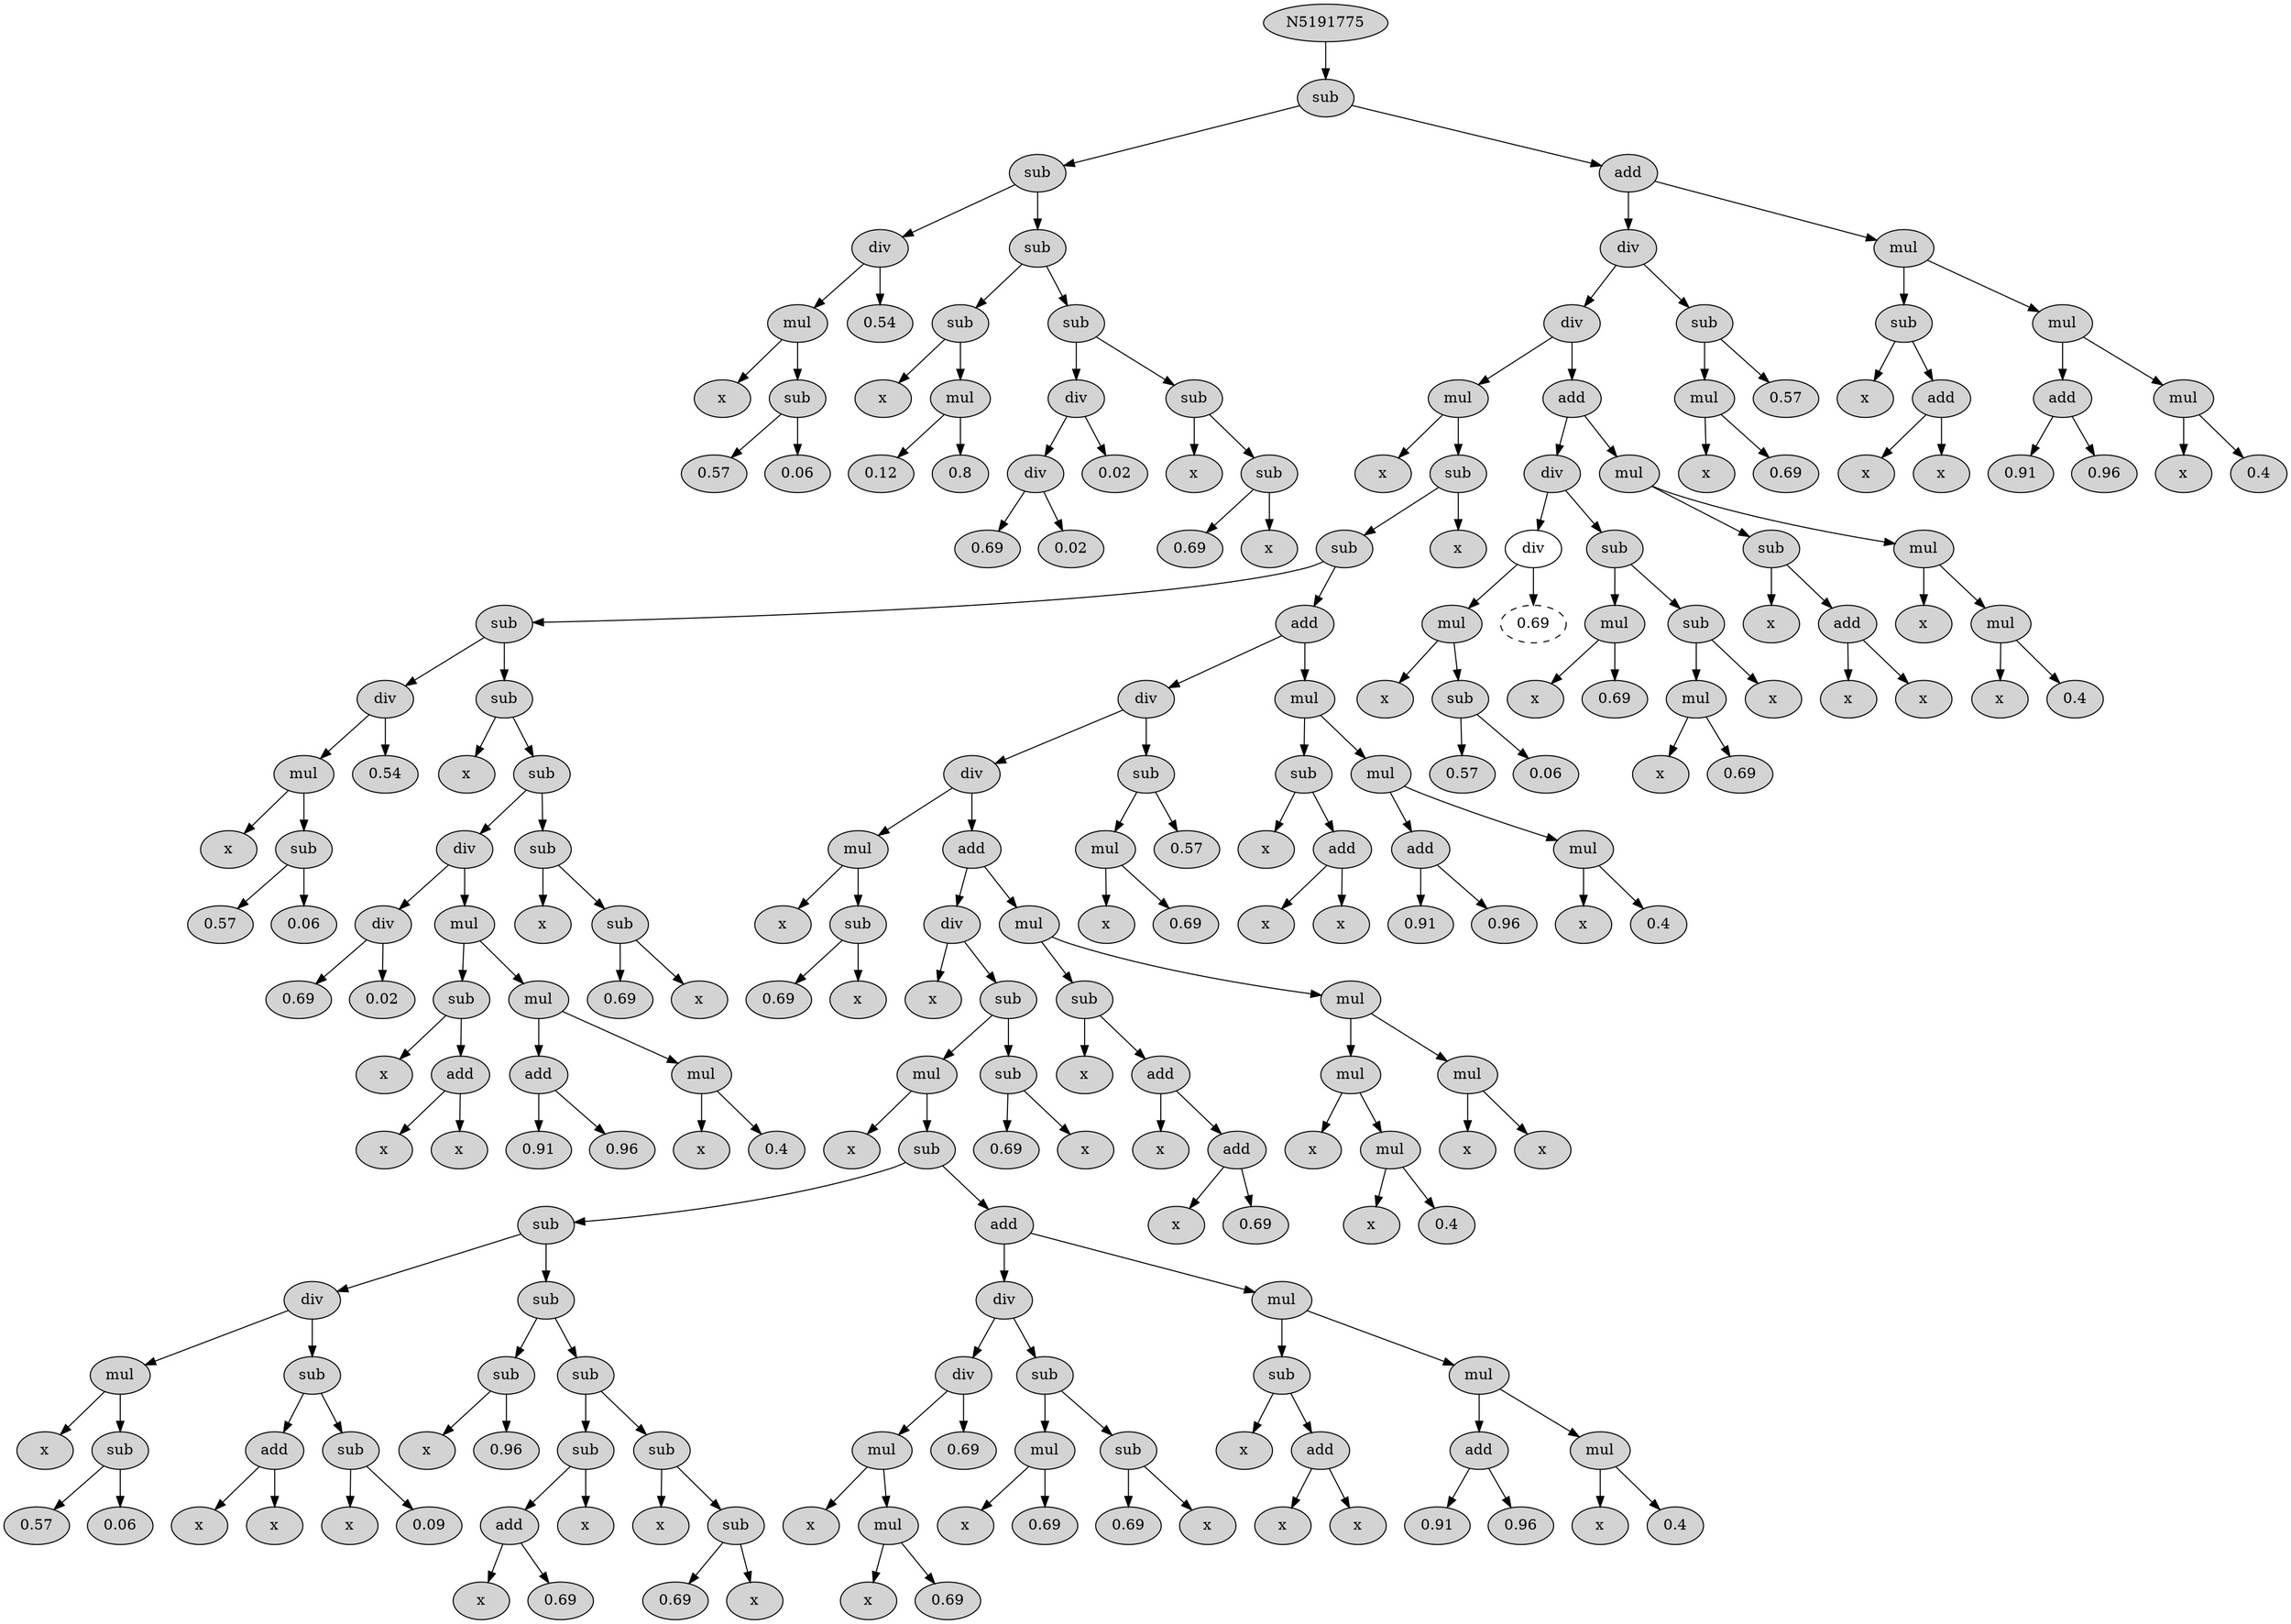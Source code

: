  digraph G5191775 {
N5191775[ style=filled  label="N5191775"];
N5191775 -> N5191776;
N5191776[ style=filled  label="sub"];
N5191776 -> N5191777;
N5191777[ style=filled  label="sub"];
N5191777 -> N5191778;
N5191778[ style=filled  label="div"];
N5191778 -> N5191779;
N5191779[ style=filled  label="mul"];
N5191779 -> N5191780;
N5191780[ style=filled  label="x"];
N5191779 -> N5191781;
N5191781[ style=filled  label="sub"];
N5191781 -> N5191782;
N5191782[ style=filled  label="0.57"];
N5191781 -> N5191783;
N5191783[ style=filled  label="0.06"];
N5191778 -> N5191784;
N5191784[ style=filled  label="0.54"];
N5191777 -> N5191785;
N5191785[ style=filled  label="sub"];
N5191785 -> N5191786;
N5191786[ style=filled  label="sub"];
N5191786 -> N5191787;
N5191787[ style=filled  label="x"];
N5191786 -> N5191788;
N5191788[ style=filled  label="mul"];
N5191788 -> N5191789;
N5191789[ style=filled  label="0.12"];
N5191788 -> N5191790;
N5191790[ style=filled  label="0.8"];
N5191785 -> N5191791;
N5191791[ style=filled  label="sub"];
N5191791 -> N5191792;
N5191792[ style=filled  label="div"];
N5191792 -> N5191793;
N5191793[ style=filled  label="div"];
N5191793 -> N5191794;
N5191794[ style=filled  label="0.69"];
N5191793 -> N5191795;
N5191795[ style=filled  label="0.02"];
N5191792 -> N5191796;
N5191796[ style=filled  label="0.02"];
N5191791 -> N5191797;
N5191797[ style=filled  label="sub"];
N5191797 -> N5191798;
N5191798[ style=filled  label="x"];
N5191797 -> N5191799;
N5191799[ style=filled  label="sub"];
N5191799 -> N5191800;
N5191800[ style=filled  label="0.69"];
N5191799 -> N5191801;
N5191801[ style=filled  label="x"];
N5191776 -> N5191802;
N5191802[ style=filled  label="add"];
N5191802 -> N5191803;
N5191803[ style=filled  label="div"];
N5191803 -> N5191804;
N5191804[ style=filled  label="div"];
N5191804 -> N5191805;
N5191805[ style=filled  label="mul"];
N5191805 -> N5191806;
N5191806[ style=filled  label="x"];
N5191805 -> N5191807;
N5191807[ style=filled  label="sub"];
N5191807 -> N5191808;
N5191808[ style=filled  label="sub"];
N5191808 -> N5191809;
N5191809[ style=filled  label="sub"];
N5191809 -> N5191810;
N5191810[ style=filled  label="div"];
N5191810 -> N5191811;
N5191811[ style=filled  label="mul"];
N5191811 -> N5191812;
N5191812[ style=filled  label="x"];
N5191811 -> N5191813;
N5191813[ style=filled  label="sub"];
N5191813 -> N5191814;
N5191814[ style=filled  label="0.57"];
N5191813 -> N5191815;
N5191815[ style=filled  label="0.06"];
N5191810 -> N5191816;
N5191816[ style=filled  label="0.54"];
N5191809 -> N5191817;
N5191817[ style=filled  label="sub"];
N5191817 -> N5191818;
N5191818[ style=filled  label="x"];
N5191817 -> N5191819;
N5191819[ style=filled  label="sub"];
N5191819 -> N5191820;
N5191820[ style=filled  label="div"];
N5191820 -> N5191821;
N5191821[ style=filled  label="div"];
N5191821 -> N5191822;
N5191822[ style=filled  label="0.69"];
N5191821 -> N5191823;
N5191823[ style=filled  label="0.02"];
N5191820 -> N5191824;
N5191824[ style=filled  label="mul"];
N5191824 -> N5191825;
N5191825[ style=filled  label="sub"];
N5191825 -> N5191826;
N5191826[ style=filled  label="x"];
N5191825 -> N5191827;
N5191827[ style=filled  label="add"];
N5191827 -> N5191828;
N5191828[ style=filled  label="x"];
N5191827 -> N5191829;
N5191829[ style=filled  label="x"];
N5191824 -> N5191830;
N5191830[ style=filled  label="mul"];
N5191830 -> N5191831;
N5191831[ style=filled  label="add"];
N5191831 -> N5191832;
N5191832[ style=filled  label="0.91"];
N5191831 -> N5191833;
N5191833[ style=filled  label="0.96"];
N5191830 -> N5191834;
N5191834[ style=filled  label="mul"];
N5191834 -> N5191835;
N5191835[ style=filled  label="x"];
N5191834 -> N5191836;
N5191836[ style=filled  label="0.4"];
N5191819 -> N5191837;
N5191837[ style=filled  label="sub"];
N5191837 -> N5191838;
N5191838[ style=filled  label="x"];
N5191837 -> N5191839;
N5191839[ style=filled  label="sub"];
N5191839 -> N5191840;
N5191840[ style=filled  label="0.69"];
N5191839 -> N5191841;
N5191841[ style=filled  label="x"];
N5191808 -> N5191842;
N5191842[ style=filled  label="add"];
N5191842 -> N5191843;
N5191843[ style=filled  label="div"];
N5191843 -> N5191844;
N5191844[ style=filled  label="div"];
N5191844 -> N5191845;
N5191845[ style=filled  label="mul"];
N5191845 -> N5191846;
N5191846[ style=filled  label="x"];
N5191845 -> N5191847;
N5191847[ style=filled  label="sub"];
N5191847 -> N5191848;
N5191848[ style=filled  label="0.69"];
N5191847 -> N5191849;
N5191849[ style=filled  label="x"];
N5191844 -> N5191850;
N5191850[ style=filled  label="add"];
N5191850 -> N5191851;
N5191851[ style=filled  label="div"];
N5191851 -> N5191852;
N5191852[ style=filled  label="x"];
N5191851 -> N5191853;
N5191853[ style=filled  label="sub"];
N5191853 -> N5191854;
N5191854[ style=filled  label="mul"];
N5191854 -> N5191855;
N5191855[ style=filled  label="x"];
N5191854 -> N5191856;
N5191856[ style=filled  label="sub"];
N5191856 -> N5191857;
N5191857[ style=filled  label="sub"];
N5191857 -> N5191858;
N5191858[ style=filled  label="div"];
N5191858 -> N5191859;
N5191859[ style=filled  label="mul"];
N5191859 -> N5191860;
N5191860[ style=filled  label="x"];
N5191859 -> N5191861;
N5191861[ style=filled  label="sub"];
N5191861 -> N5191862;
N5191862[ style=filled  label="0.57"];
N5191861 -> N5191863;
N5191863[ style=filled  label="0.06"];
N5191858 -> N5191864;
N5191864[ style=filled  label="sub"];
N5191864 -> N5191865;
N5191865[ style=filled  label="add"];
N5191865 -> N5191866;
N5191866[ style=filled  label="x"];
N5191865 -> N5191867;
N5191867[ style=filled  label="x"];
N5191864 -> N5191868;
N5191868[ style=filled  label="sub"];
N5191868 -> N5191869;
N5191869[ style=filled  label="x"];
N5191868 -> N5191870;
N5191870[ style=filled  label="0.09"];
N5191857 -> N5191871;
N5191871[ style=filled  label="sub"];
N5191871 -> N5191872;
N5191872[ style=filled  label="sub"];
N5191872 -> N5191873;
N5191873[ style=filled  label="x"];
N5191872 -> N5191874;
N5191874[ style=filled  label="0.96"];
N5191871 -> N5191875;
N5191875[ style=filled  label="sub"];
N5191875 -> N5191876;
N5191876[ style=filled  label="sub"];
N5191876 -> N5191877;
N5191877[ style=filled  label="add"];
N5191877 -> N5191878;
N5191878[ style=filled  label="x"];
N5191877 -> N5191879;
N5191879[ style=filled  label="0.69"];
N5191876 -> N5191880;
N5191880[ style=filled  label="x"];
N5191875 -> N5191881;
N5191881[ style=filled  label="sub"];
N5191881 -> N5191882;
N5191882[ style=filled  label="x"];
N5191881 -> N5191883;
N5191883[ style=filled  label="sub"];
N5191883 -> N5191884;
N5191884[ style=filled  label="0.69"];
N5191883 -> N5191885;
N5191885[ style=filled  label="x"];
N5191856 -> N5191886;
N5191886[ style=filled  label="add"];
N5191886 -> N5191887;
N5191887[ style=filled  label="div"];
N5191887 -> N5191888;
N5191888[ style=filled  label="div"];
N5191888 -> N5191889;
N5191889[ style=filled  label="mul"];
N5191889 -> N5191890;
N5191890[ style=filled  label="x"];
N5191889 -> N5191891;
N5191891[ style=filled  label="mul"];
N5191891 -> N5191892;
N5191892[ style=filled  label="x"];
N5191891 -> N5191893;
N5191893[ style=filled  label="0.69"];
N5191888 -> N5191894;
N5191894[ style=filled  label="0.69"];
N5191887 -> N5191895;
N5191895[ style=filled  label="sub"];
N5191895 -> N5191896;
N5191896[ style=filled  label="mul"];
N5191896 -> N5191897;
N5191897[ style=filled  label="x"];
N5191896 -> N5191898;
N5191898[ style=filled  label="0.69"];
N5191895 -> N5191899;
N5191899[ style=filled  label="sub"];
N5191899 -> N5191900;
N5191900[ style=filled  label="0.69"];
N5191899 -> N5191901;
N5191901[ style=filled  label="x"];
N5191886 -> N5191902;
N5191902[ style=filled  label="mul"];
N5191902 -> N5191903;
N5191903[ style=filled  label="sub"];
N5191903 -> N5191904;
N5191904[ style=filled  label="x"];
N5191903 -> N5191905;
N5191905[ style=filled  label="add"];
N5191905 -> N5191906;
N5191906[ style=filled  label="x"];
N5191905 -> N5191907;
N5191907[ style=filled  label="x"];
N5191902 -> N5191908;
N5191908[ style=filled  label="mul"];
N5191908 -> N5191909;
N5191909[ style=filled  label="add"];
N5191909 -> N5191910;
N5191910[ style=filled  label="0.91"];
N5191909 -> N5191911;
N5191911[ style=filled  label="0.96"];
N5191908 -> N5191912;
N5191912[ style=filled  label="mul"];
N5191912 -> N5191913;
N5191913[ style=filled  label="x"];
N5191912 -> N5191914;
N5191914[ style=filled  label="0.4"];
N5191853 -> N5191915;
N5191915[ style=filled  label="sub"];
N5191915 -> N5191916;
N5191916[ style=filled  label="0.69"];
N5191915 -> N5191917;
N5191917[ style=filled  label="x"];
N5191850 -> N5191918;
N5191918[ style=filled  label="mul"];
N5191918 -> N5191919;
N5191919[ style=filled  label="sub"];
N5191919 -> N5191920;
N5191920[ style=filled  label="x"];
N5191919 -> N5191921;
N5191921[ style=filled  label="add"];
N5191921 -> N5191922;
N5191922[ style=filled  label="x"];
N5191921 -> N5191923;
N5191923[ style=filled  label="add"];
N5191923 -> N5191924;
N5191924[ style=filled  label="x"];
N5191923 -> N5191925;
N5191925[ style=filled  label="0.69"];
N5191918 -> N5191926;
N5191926[ style=filled  label="mul"];
N5191926 -> N5191927;
N5191927[ style=filled  label="mul"];
N5191927 -> N5191928;
N5191928[ style=filled  label="x"];
N5191927 -> N5191929;
N5191929[ style=filled  label="mul"];
N5191929 -> N5191930;
N5191930[ style=filled  label="x"];
N5191929 -> N5191931;
N5191931[ style=filled  label="0.4"];
N5191926 -> N5191932;
N5191932[ style=filled  label="mul"];
N5191932 -> N5191933;
N5191933[ style=filled  label="x"];
N5191932 -> N5191934;
N5191934[ style=filled  label="x"];
N5191843 -> N5191935;
N5191935[ style=filled  label="sub"];
N5191935 -> N5191936;
N5191936[ style=filled  label="mul"];
N5191936 -> N5191937;
N5191937[ style=filled  label="x"];
N5191936 -> N5191938;
N5191938[ style=filled  label="0.69"];
N5191935 -> N5191939;
N5191939[ style=filled  label="0.57"];
N5191842 -> N5191940;
N5191940[ style=filled  label="mul"];
N5191940 -> N5191941;
N5191941[ style=filled  label="sub"];
N5191941 -> N5191942;
N5191942[ style=filled  label="x"];
N5191941 -> N5191943;
N5191943[ style=filled  label="add"];
N5191943 -> N5191944;
N5191944[ style=filled  label="x"];
N5191943 -> N5191945;
N5191945[ style=filled  label="x"];
N5191940 -> N5191946;
N5191946[ style=filled  label="mul"];
N5191946 -> N5191947;
N5191947[ style=filled  label="add"];
N5191947 -> N5191948;
N5191948[ style=filled  label="0.91"];
N5191947 -> N5191949;
N5191949[ style=filled  label="0.96"];
N5191946 -> N5191950;
N5191950[ style=filled  label="mul"];
N5191950 -> N5191951;
N5191951[ style=filled  label="x"];
N5191950 -> N5191952;
N5191952[ style=filled  label="0.4"];
N5191807 -> N5191953;
N5191953[ style=filled  label="x"];
N5191804 -> N5191954;
N5191954[ style=filled  label="add"];
N5191954 -> N5191955;
N5191955[ style=filled  label="div"];
N5191955 -> N5191956;
N5191956[ style=solid  label="div"];
N5191956 -> N5191957;
N5191957[ style=filled  label="mul"];
N5191957 -> N5191958;
N5191958[ style=filled  label="x"];
N5191957 -> N5191959;
N5191959[ style=filled  label="sub"];
N5191959 -> N5191960;
N5191960[ style=filled  label="0.57"];
N5191959 -> N5191961;
N5191961[ style=filled  label="0.06"];
N5191956 -> N5191596;
N5191596[ style=dashed  label="0.69"];
N5191955 -> N5191963;
N5191963[ style=filled  label="sub"];
N5191963 -> N5191964;
N5191964[ style=filled  label="mul"];
N5191964 -> N5191965;
N5191965[ style=filled  label="x"];
N5191964 -> N5191966;
N5191966[ style=filled  label="0.69"];
N5191963 -> N5191967;
N5191967[ style=filled  label="sub"];
N5191967 -> N5191968;
N5191968[ style=filled  label="mul"];
N5191968 -> N5191969;
N5191969[ style=filled  label="x"];
N5191968 -> N5191970;
N5191970[ style=filled  label="0.69"];
N5191967 -> N5191971;
N5191971[ style=filled  label="x"];
N5191954 -> N5191972;
N5191972[ style=filled  label="mul"];
N5191972 -> N5191973;
N5191973[ style=filled  label="sub"];
N5191973 -> N5191974;
N5191974[ style=filled  label="x"];
N5191973 -> N5191975;
N5191975[ style=filled  label="add"];
N5191975 -> N5191976;
N5191976[ style=filled  label="x"];
N5191975 -> N5191977;
N5191977[ style=filled  label="x"];
N5191972 -> N5191978;
N5191978[ style=filled  label="mul"];
N5191978 -> N5191979;
N5191979[ style=filled  label="x"];
N5191978 -> N5191980;
N5191980[ style=filled  label="mul"];
N5191980 -> N5191981;
N5191981[ style=filled  label="x"];
N5191980 -> N5191982;
N5191982[ style=filled  label="0.4"];
N5191803 -> N5191983;
N5191983[ style=filled  label="sub"];
N5191983 -> N5191984;
N5191984[ style=filled  label="mul"];
N5191984 -> N5191985;
N5191985[ style=filled  label="x"];
N5191984 -> N5191986;
N5191986[ style=filled  label="0.69"];
N5191983 -> N5191987;
N5191987[ style=filled  label="0.57"];
N5191802 -> N5191988;
N5191988[ style=filled  label="mul"];
N5191988 -> N5191989;
N5191989[ style=filled  label="sub"];
N5191989 -> N5191990;
N5191990[ style=filled  label="x"];
N5191989 -> N5191991;
N5191991[ style=filled  label="add"];
N5191991 -> N5191992;
N5191992[ style=filled  label="x"];
N5191991 -> N5191993;
N5191993[ style=filled  label="x"];
N5191988 -> N5191994;
N5191994[ style=filled  label="mul"];
N5191994 -> N5191995;
N5191995[ style=filled  label="add"];
N5191995 -> N5191996;
N5191996[ style=filled  label="0.91"];
N5191995 -> N5191997;
N5191997[ style=filled  label="0.96"];
N5191994 -> N5191998;
N5191998[ style=filled  label="mul"];
N5191998 -> N5191999;
N5191999[ style=filled  label="x"];
N5191998 -> N5192000;
N5192000[ style=filled  label="0.4"];
}
